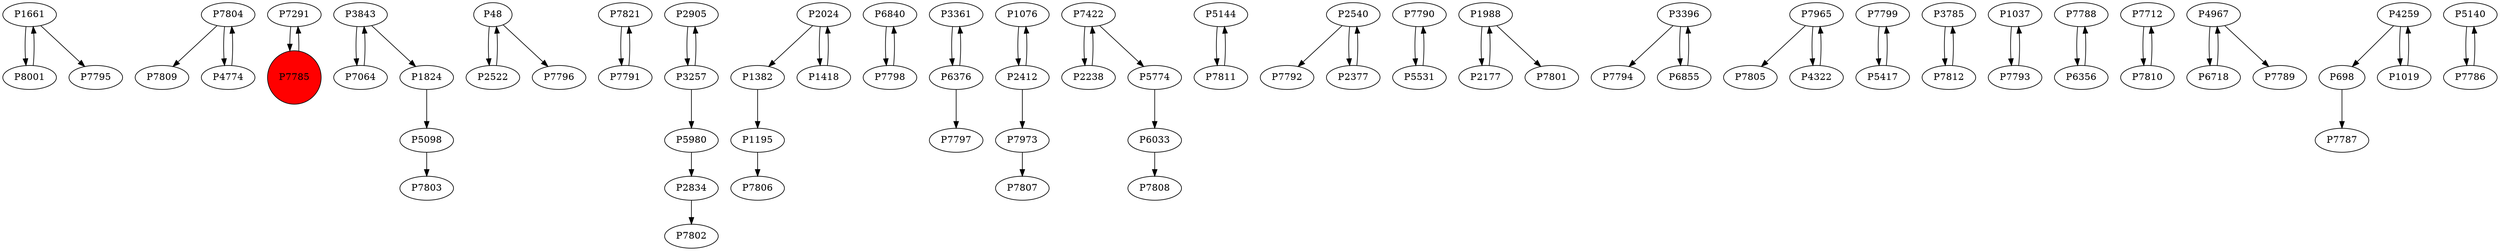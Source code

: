 digraph {
	P1661 -> P8001
	P7804 -> P7809
	P7291 -> P7785
	P1824 -> P5098
	P7785 -> P7291
	P48 -> P2522
	P7821 -> P7791
	P7064 -> P3843
	P2905 -> P3257
	P2024 -> P1382
	P6840 -> P7798
	P3361 -> P6376
	P1076 -> P2412
	P2522 -> P48
	P7422 -> P2238
	P6376 -> P7797
	P5144 -> P7811
	P2540 -> P7792
	P7790 -> P5531
	P5098 -> P7803
	P5774 -> P6033
	P7804 -> P4774
	P2238 -> P7422
	P1988 -> P2177
	P3396 -> P7794
	P3396 -> P6855
	P5980 -> P2834
	P7965 -> P7805
	P1988 -> P7801
	P7799 -> P5417
	P7798 -> P6840
	P1382 -> P1195
	P3785 -> P7812
	P1037 -> P7793
	P7788 -> P6356
	P7965 -> P4322
	P6855 -> P3396
	P2177 -> P1988
	P4322 -> P7965
	P7793 -> P1037
	P2024 -> P1418
	P7712 -> P7810
	P8001 -> P1661
	P6356 -> P7788
	P7812 -> P3785
	P3257 -> P2905
	P4774 -> P7804
	P2834 -> P7802
	P6376 -> P3361
	P48 -> P7796
	P2412 -> P1076
	P2412 -> P7973
	P2377 -> P2540
	P3843 -> P1824
	P3843 -> P7064
	P5417 -> P7799
	P4967 -> P6718
	P3257 -> P5980
	P1195 -> P7806
	P1661 -> P7795
	P698 -> P7787
	P5140 -> P7786
	P7811 -> P5144
	P4259 -> P698
	P7810 -> P7712
	P1019 -> P4259
	P1418 -> P2024
	P5531 -> P7790
	P7791 -> P7821
	P7973 -> P7807
	P7422 -> P5774
	P7786 -> P5140
	P6033 -> P7808
	P2540 -> P2377
	P4967 -> P7789
	P4259 -> P1019
	P6718 -> P4967
	P7785 [shape=circle]
	P7785 [style=filled]
	P7785 [fillcolor=red]
}